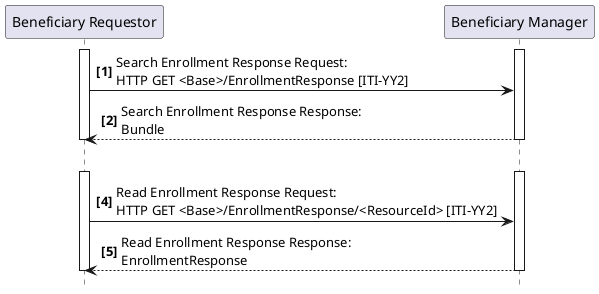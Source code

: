 @startuml
skinparam svgDimensionStyle false
hide footbox
autonumber "<b>[0]"
participant "Beneficiary Requestor" as Req
participant "Beneficiary Manager" as Man
activate Req
activate Man
Req -> Man : Search Enrollment Response Request:\nHTTP GET <Base>/EnrollmentResponse [ITI-YY2]
Man --> Req : Search Enrollment Response Response:\nBundle
deactivate Man
deactivate Req

Req -[hidden]> Man
activate Req
activate Man 
Req -> Man : Read Enrollment Response Request:\nHTTP GET <Base>/EnrollmentResponse/<ResourceId> [ITI-YY2]
Man --> Req : Read Enrollment Response Response:\nEnrollmentResponse
deactivate Man
deactivate Req

@enduml
